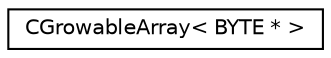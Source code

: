 digraph "Graphical Class Hierarchy"
{
  edge [fontname="Helvetica",fontsize="10",labelfontname="Helvetica",labelfontsize="10"];
  node [fontname="Helvetica",fontsize="10",shape=record];
  rankdir="LR";
  Node1 [label="CGrowableArray\< BYTE * \>",height=0.2,width=0.4,color="black", fillcolor="white", style="filled",URL="$class_c_growable_array.html"];
}

